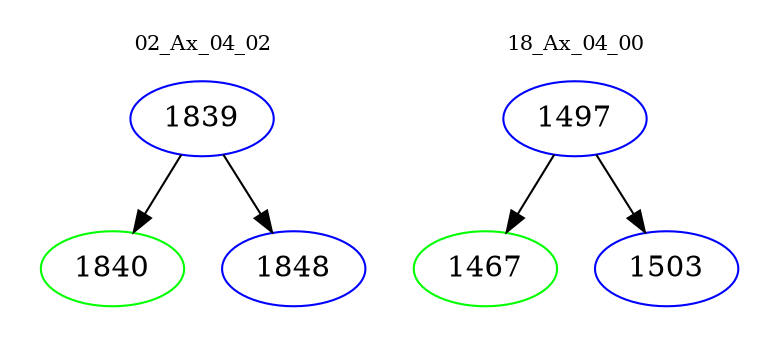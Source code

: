 digraph{
subgraph cluster_0 {
color = white
label = "02_Ax_04_02";
fontsize=10;
T0_1839 [label="1839", color="blue"]
T0_1839 -> T0_1840 [color="black"]
T0_1840 [label="1840", color="green"]
T0_1839 -> T0_1848 [color="black"]
T0_1848 [label="1848", color="blue"]
}
subgraph cluster_1 {
color = white
label = "18_Ax_04_00";
fontsize=10;
T1_1497 [label="1497", color="blue"]
T1_1497 -> T1_1467 [color="black"]
T1_1467 [label="1467", color="green"]
T1_1497 -> T1_1503 [color="black"]
T1_1503 [label="1503", color="blue"]
}
}
